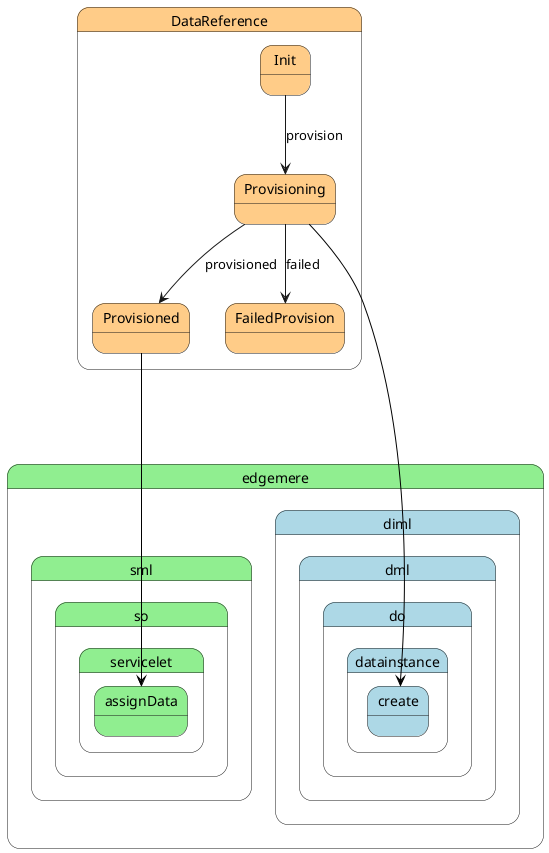 @startuml



state DataReference #ffcc88 {

    state Init #ffcc88 {
    }

    state Provisioning #ffcc88 {
    }

    state Provisioned #ffcc88 {
    }

    state FailedProvision #ffcc88 {
    }

}


Init --> Provisioning : provision

Provisioning --> Provisioned : provisioned

Provisioning --> FailedProvision : failed



 state "edgemere" as edgemere #lightblue {
state "diml" as edgemerediml #lightblue {
state "dml" as edgemeredimldml #lightblue {
state "do" as edgemeredimldmldo #lightblue {
state "datainstance" as edgemeredimldmldodatainstance #lightblue {
state "create" as edgemeredimldmldodatainstancecreate #lightblue {
}
}
}
}
}
}

 Provisioning -[#black]--> edgemeredimldmldodatainstancecreate
 
 state "edgemere" as edgemere #lightgreen {
state "sml" as edgemeresml #lightgreen {
state "so" as edgemeresmlso #lightgreen {
state "servicelet" as edgemeresmlsoservicelet #lightgreen {
state "assignData" as edgemeresmlsoserviceletassignData #lightgreen {
}
}
}
}
}

 Provisioned -[#black]--> edgemeresmlsoserviceletassignData
 

@enduml
